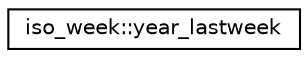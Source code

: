 digraph "Graphical Class Hierarchy"
{
 // LATEX_PDF_SIZE
  edge [fontname="Helvetica",fontsize="10",labelfontname="Helvetica",labelfontsize="10"];
  node [fontname="Helvetica",fontsize="10",shape=record];
  rankdir="LR";
  Node0 [label="iso_week::year_lastweek",height=0.2,width=0.4,color="black", fillcolor="white", style="filled",URL="$classiso__week_1_1year__lastweek.html",tooltip=" "];
}
